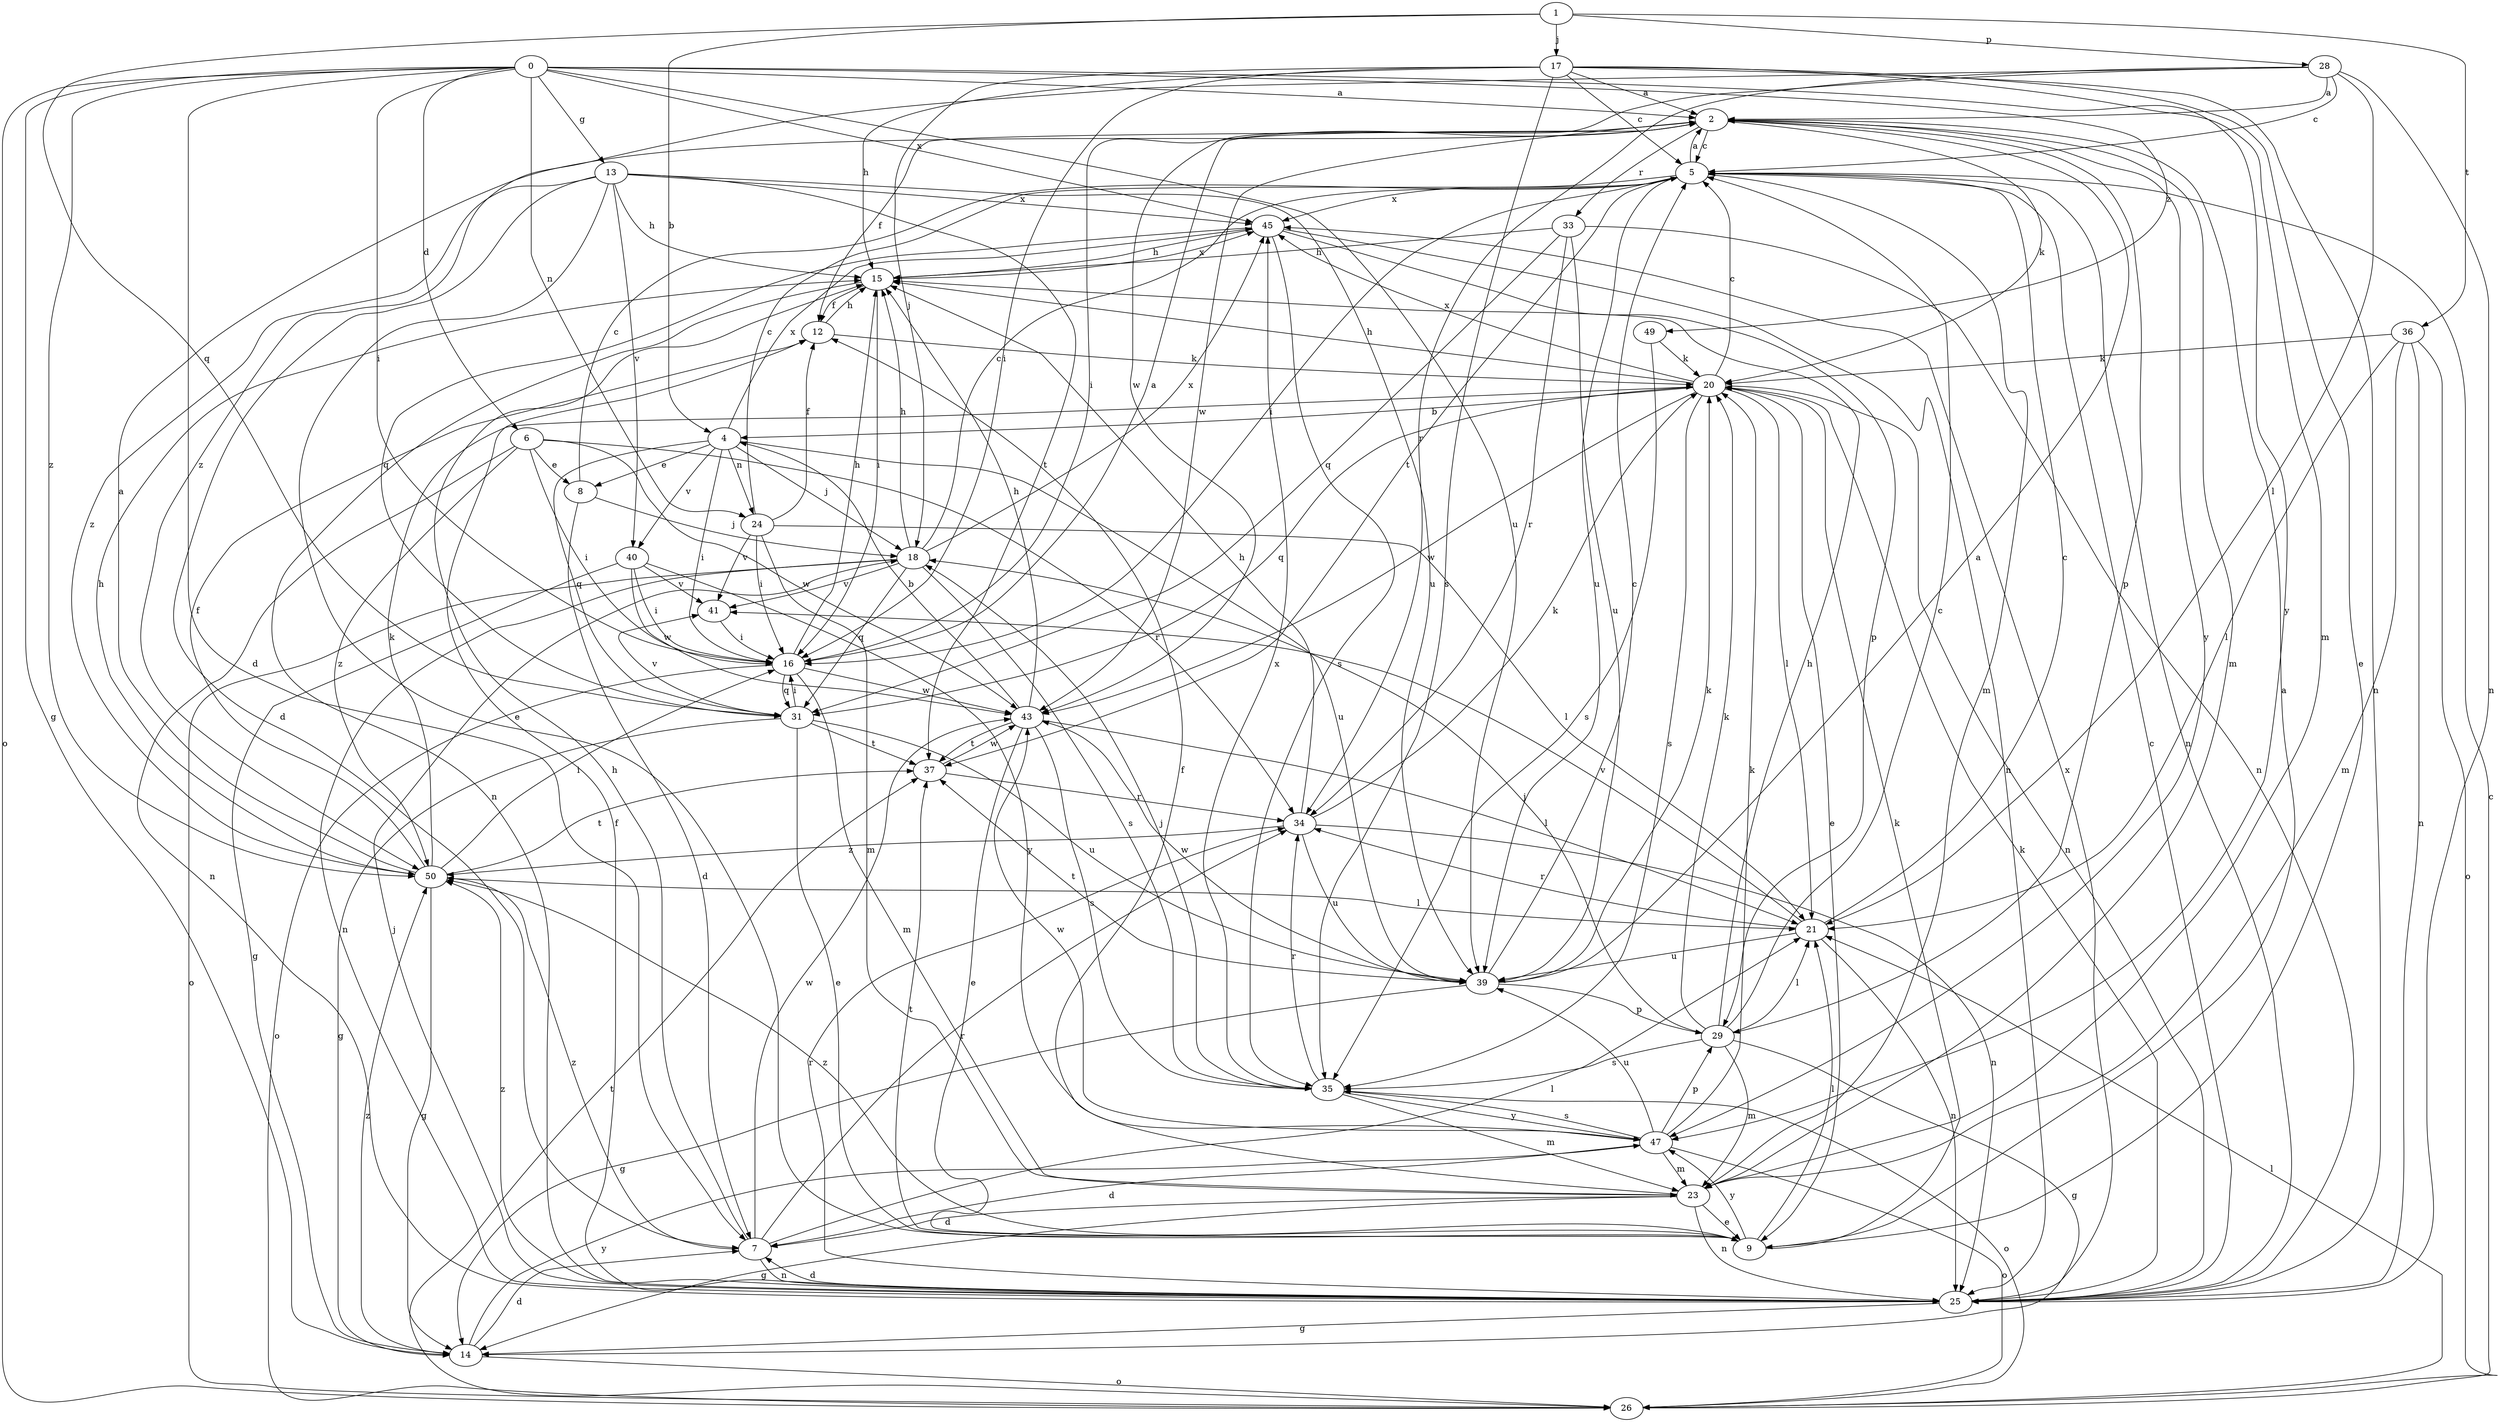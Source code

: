 strict digraph  {
0;
1;
2;
4;
5;
6;
7;
8;
9;
12;
13;
14;
15;
16;
17;
18;
20;
21;
23;
24;
25;
26;
28;
29;
31;
33;
34;
35;
36;
37;
39;
40;
41;
43;
45;
47;
49;
50;
0 -> 2  [label=a];
0 -> 6  [label=d];
0 -> 7  [label=d];
0 -> 13  [label=g];
0 -> 14  [label=g];
0 -> 16  [label=i];
0 -> 24  [label=n];
0 -> 26  [label=o];
0 -> 39  [label=u];
0 -> 45  [label=x];
0 -> 47  [label=y];
0 -> 49  [label=z];
0 -> 50  [label=z];
1 -> 4  [label=b];
1 -> 17  [label=j];
1 -> 28  [label=p];
1 -> 31  [label=q];
1 -> 36  [label=t];
2 -> 5  [label=c];
2 -> 12  [label=f];
2 -> 16  [label=i];
2 -> 20  [label=k];
2 -> 23  [label=m];
2 -> 29  [label=p];
2 -> 33  [label=r];
2 -> 43  [label=w];
2 -> 47  [label=y];
4 -> 8  [label=e];
4 -> 16  [label=i];
4 -> 18  [label=j];
4 -> 24  [label=n];
4 -> 31  [label=q];
4 -> 39  [label=u];
4 -> 40  [label=v];
4 -> 45  [label=x];
5 -> 2  [label=a];
5 -> 16  [label=i];
5 -> 23  [label=m];
5 -> 25  [label=n];
5 -> 37  [label=t];
5 -> 39  [label=u];
5 -> 45  [label=x];
6 -> 8  [label=e];
6 -> 16  [label=i];
6 -> 25  [label=n];
6 -> 34  [label=r];
6 -> 43  [label=w];
6 -> 50  [label=z];
7 -> 15  [label=h];
7 -> 21  [label=l];
7 -> 25  [label=n];
7 -> 34  [label=r];
7 -> 43  [label=w];
7 -> 50  [label=z];
8 -> 5  [label=c];
8 -> 7  [label=d];
8 -> 18  [label=j];
9 -> 2  [label=a];
9 -> 20  [label=k];
9 -> 21  [label=l];
9 -> 37  [label=t];
9 -> 47  [label=y];
9 -> 50  [label=z];
12 -> 15  [label=h];
12 -> 20  [label=k];
13 -> 7  [label=d];
13 -> 9  [label=e];
13 -> 15  [label=h];
13 -> 37  [label=t];
13 -> 39  [label=u];
13 -> 40  [label=v];
13 -> 45  [label=x];
13 -> 50  [label=z];
14 -> 7  [label=d];
14 -> 26  [label=o];
14 -> 47  [label=y];
14 -> 50  [label=z];
15 -> 12  [label=f];
15 -> 16  [label=i];
15 -> 25  [label=n];
15 -> 45  [label=x];
16 -> 2  [label=a];
16 -> 15  [label=h];
16 -> 23  [label=m];
16 -> 26  [label=o];
16 -> 31  [label=q];
16 -> 43  [label=w];
17 -> 2  [label=a];
17 -> 5  [label=c];
17 -> 9  [label=e];
17 -> 15  [label=h];
17 -> 16  [label=i];
17 -> 18  [label=j];
17 -> 23  [label=m];
17 -> 25  [label=n];
17 -> 35  [label=s];
18 -> 5  [label=c];
18 -> 15  [label=h];
18 -> 25  [label=n];
18 -> 26  [label=o];
18 -> 31  [label=q];
18 -> 35  [label=s];
18 -> 41  [label=v];
18 -> 45  [label=x];
20 -> 4  [label=b];
20 -> 5  [label=c];
20 -> 9  [label=e];
20 -> 15  [label=h];
20 -> 21  [label=l];
20 -> 25  [label=n];
20 -> 31  [label=q];
20 -> 35  [label=s];
20 -> 43  [label=w];
20 -> 45  [label=x];
21 -> 5  [label=c];
21 -> 25  [label=n];
21 -> 34  [label=r];
21 -> 39  [label=u];
21 -> 41  [label=v];
23 -> 7  [label=d];
23 -> 9  [label=e];
23 -> 12  [label=f];
23 -> 14  [label=g];
23 -> 25  [label=n];
24 -> 5  [label=c];
24 -> 12  [label=f];
24 -> 16  [label=i];
24 -> 21  [label=l];
24 -> 23  [label=m];
24 -> 41  [label=v];
25 -> 5  [label=c];
25 -> 7  [label=d];
25 -> 12  [label=f];
25 -> 14  [label=g];
25 -> 18  [label=j];
25 -> 20  [label=k];
25 -> 34  [label=r];
25 -> 45  [label=x];
25 -> 50  [label=z];
26 -> 5  [label=c];
26 -> 21  [label=l];
26 -> 37  [label=t];
28 -> 2  [label=a];
28 -> 5  [label=c];
28 -> 21  [label=l];
28 -> 25  [label=n];
28 -> 34  [label=r];
28 -> 43  [label=w];
28 -> 50  [label=z];
29 -> 5  [label=c];
29 -> 14  [label=g];
29 -> 15  [label=h];
29 -> 18  [label=j];
29 -> 20  [label=k];
29 -> 21  [label=l];
29 -> 23  [label=m];
29 -> 35  [label=s];
31 -> 9  [label=e];
31 -> 14  [label=g];
31 -> 16  [label=i];
31 -> 37  [label=t];
31 -> 39  [label=u];
31 -> 41  [label=v];
33 -> 15  [label=h];
33 -> 25  [label=n];
33 -> 31  [label=q];
33 -> 34  [label=r];
33 -> 39  [label=u];
34 -> 15  [label=h];
34 -> 20  [label=k];
34 -> 25  [label=n];
34 -> 39  [label=u];
34 -> 50  [label=z];
35 -> 18  [label=j];
35 -> 23  [label=m];
35 -> 26  [label=o];
35 -> 34  [label=r];
35 -> 45  [label=x];
35 -> 47  [label=y];
36 -> 20  [label=k];
36 -> 21  [label=l];
36 -> 23  [label=m];
36 -> 25  [label=n];
36 -> 26  [label=o];
37 -> 34  [label=r];
37 -> 43  [label=w];
39 -> 2  [label=a];
39 -> 5  [label=c];
39 -> 14  [label=g];
39 -> 20  [label=k];
39 -> 29  [label=p];
39 -> 37  [label=t];
39 -> 43  [label=w];
40 -> 14  [label=g];
40 -> 16  [label=i];
40 -> 41  [label=v];
40 -> 43  [label=w];
40 -> 47  [label=y];
41 -> 16  [label=i];
43 -> 4  [label=b];
43 -> 9  [label=e];
43 -> 15  [label=h];
43 -> 21  [label=l];
43 -> 35  [label=s];
43 -> 37  [label=t];
45 -> 15  [label=h];
45 -> 25  [label=n];
45 -> 29  [label=p];
45 -> 31  [label=q];
45 -> 35  [label=s];
47 -> 7  [label=d];
47 -> 20  [label=k];
47 -> 23  [label=m];
47 -> 26  [label=o];
47 -> 29  [label=p];
47 -> 35  [label=s];
47 -> 39  [label=u];
47 -> 43  [label=w];
49 -> 20  [label=k];
49 -> 35  [label=s];
50 -> 2  [label=a];
50 -> 12  [label=f];
50 -> 14  [label=g];
50 -> 15  [label=h];
50 -> 16  [label=i];
50 -> 20  [label=k];
50 -> 21  [label=l];
50 -> 37  [label=t];
}
